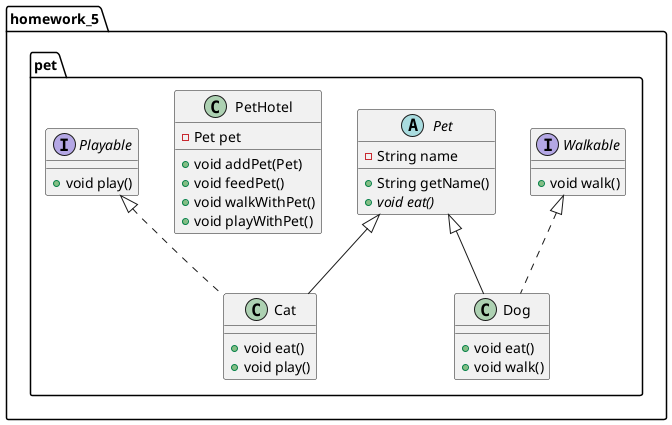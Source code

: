 @startuml
class homework_5.pet.Dog {
+ void eat()
+ void walk()
}

interface homework_5.pet.Walkable {
+ void walk()
}

interface homework_5.pet.Playable {
+ void play()
}

class homework_5.pet.Cat {
+ void eat()
+ void play()
}

class homework_5.pet.PetHotel {
- Pet pet
+ void addPet(Pet)
+ void feedPet()
+ void walkWithPet()
+ void playWithPet()
}


abstract class homework_5.pet.Pet {
- String name
+ String getName()
+ {abstract}void eat()
}





homework_5.pet.Walkable <|.. homework_5.pet.Dog
homework_5.pet.Pet <|-- homework_5.pet.Dog
homework_5.pet.Playable <|.. homework_5.pet.Cat
homework_5.pet.Pet <|-- homework_5.pet.Cat
@enduml